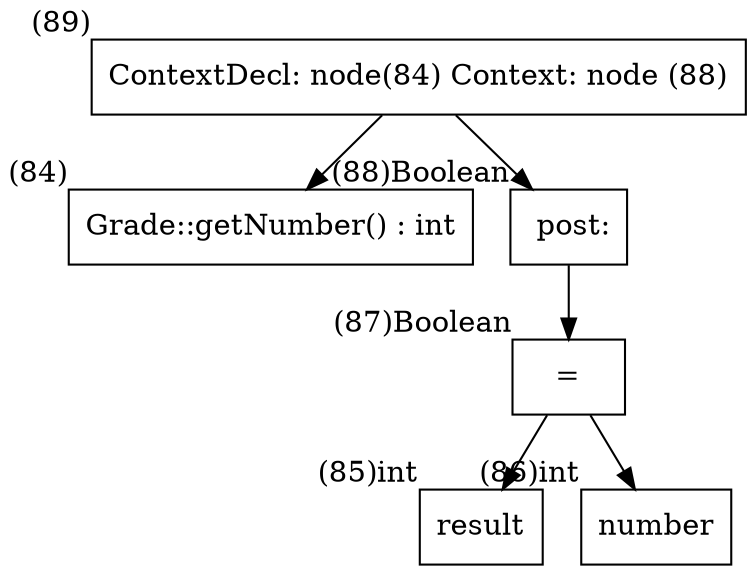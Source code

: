 digraph AST {
  node [shape=box];
  n89 [label="ContextDecl: node(84) Context: node (88)", xlabel="(89)"];
  n89 -> n84;
  n89 -> n88;
  n84 [label="Grade::getNumber() : int", xlabel="(84)"];
  n88 [label=" post:", xlabel="(88)Boolean"];
  n88 -> n87;
  n87 [label="=", xlabel="(87)Boolean"];
  n87 -> n85;
  n87 -> n86;
  n85 [label="result", xlabel="(85)int"];
  n86 [label="number", xlabel="(86)int"];
}
